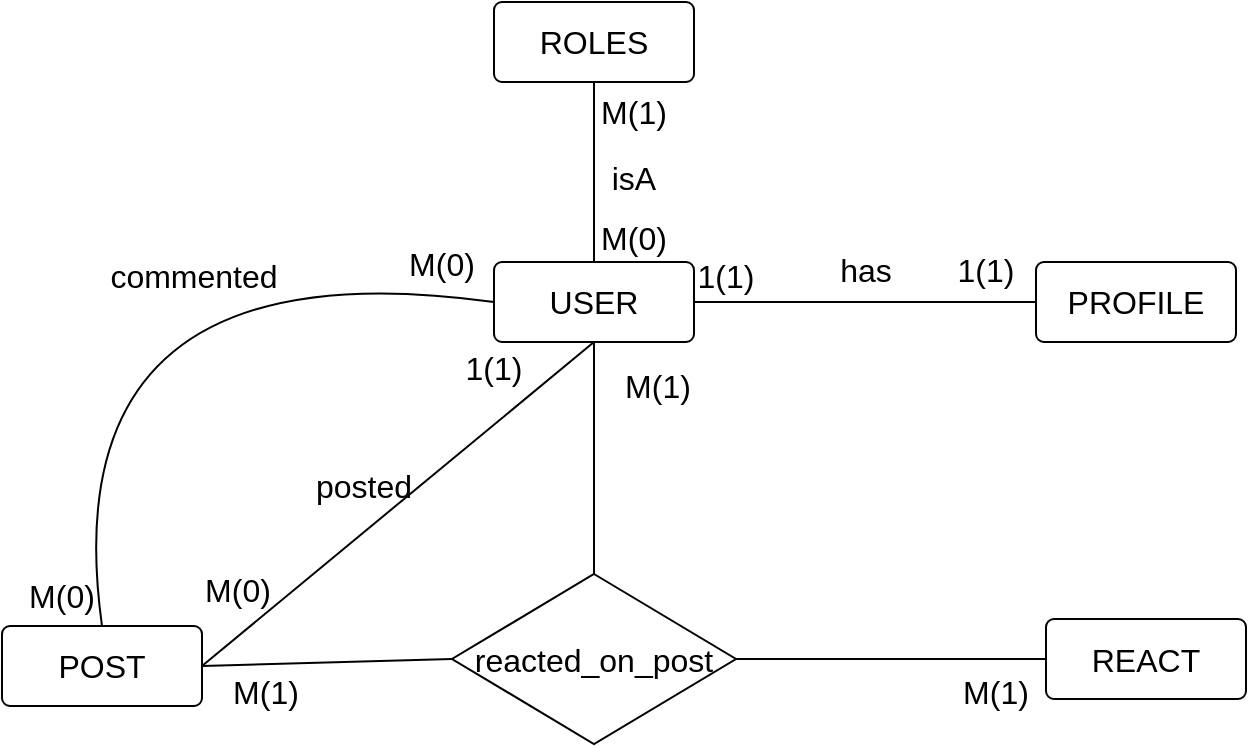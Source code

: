 <mxfile version="22.1.16" type="github" pages="2">
  <diagram name="E/R Diagram" id="e-kSMlQygBdRhabFYkxA">
    <mxGraphModel dx="1450" dy="580" grid="0" gridSize="10" guides="1" tooltips="1" connect="1" arrows="1" fold="1" page="0" pageScale="1" pageWidth="827" pageHeight="1169" math="0" shadow="0">
      <root>
        <mxCell id="0" />
        <mxCell id="1" parent="0" />
        <mxCell id="X_2Rxu_jYfAB1tPDHrxQ-3" value="USER" style="rounded=1;arcSize=10;whiteSpace=wrap;html=1;align=center;fontSize=16;" parent="1" vertex="1">
          <mxGeometry x="16" y="133" width="100" height="40" as="geometry" />
        </mxCell>
        <mxCell id="X_2Rxu_jYfAB1tPDHrxQ-4" value="PROFILE" style="rounded=1;arcSize=10;whiteSpace=wrap;html=1;align=center;fontSize=16;" parent="1" vertex="1">
          <mxGeometry x="287" y="133" width="100" height="40" as="geometry" />
        </mxCell>
        <mxCell id="X_2Rxu_jYfAB1tPDHrxQ-7" value="" style="endArrow=none;html=1;rounded=0;fontSize=12;startSize=8;endSize=8;curved=1;exitX=1;exitY=0.5;exitDx=0;exitDy=0;entryX=0;entryY=0.5;entryDx=0;entryDy=0;" parent="1" source="X_2Rxu_jYfAB1tPDHrxQ-3" target="X_2Rxu_jYfAB1tPDHrxQ-4" edge="1">
          <mxGeometry relative="1" as="geometry">
            <mxPoint x="114" y="266" as="sourcePoint" />
            <mxPoint x="274" y="266" as="targetPoint" />
          </mxGeometry>
        </mxCell>
        <mxCell id="X_2Rxu_jYfAB1tPDHrxQ-8" value="POST" style="rounded=1;arcSize=10;whiteSpace=wrap;html=1;align=center;fontSize=16;" parent="1" vertex="1">
          <mxGeometry x="-230" y="315" width="100" height="40" as="geometry" />
        </mxCell>
        <mxCell id="X_2Rxu_jYfAB1tPDHrxQ-9" value="" style="endArrow=none;html=1;rounded=0;fontSize=12;startSize=8;endSize=8;curved=1;exitX=0.5;exitY=1;exitDx=0;exitDy=0;entryX=1;entryY=0.5;entryDx=0;entryDy=0;" parent="1" source="X_2Rxu_jYfAB1tPDHrxQ-3" target="X_2Rxu_jYfAB1tPDHrxQ-8" edge="1">
          <mxGeometry relative="1" as="geometry">
            <mxPoint x="114" y="266" as="sourcePoint" />
            <mxPoint x="55" y="345" as="targetPoint" />
          </mxGeometry>
        </mxCell>
        <mxCell id="X_2Rxu_jYfAB1tPDHrxQ-10" value="REACT" style="rounded=1;arcSize=10;whiteSpace=wrap;html=1;align=center;fontSize=16;" parent="1" vertex="1">
          <mxGeometry x="292" y="311.5" width="100" height="40" as="geometry" />
        </mxCell>
        <mxCell id="X_2Rxu_jYfAB1tPDHrxQ-26" value="has" style="text;html=1;strokeColor=none;fillColor=none;align=center;verticalAlign=middle;whiteSpace=wrap;rounded=0;fontSize=16;" parent="1" vertex="1">
          <mxGeometry x="172" y="122" width="60" height="30" as="geometry" />
        </mxCell>
        <mxCell id="X_2Rxu_jYfAB1tPDHrxQ-28" value="1(1)" style="text;html=1;strokeColor=none;fillColor=none;align=center;verticalAlign=middle;whiteSpace=wrap;rounded=0;fontSize=16;" parent="1" vertex="1">
          <mxGeometry x="232" y="122" width="60" height="30" as="geometry" />
        </mxCell>
        <mxCell id="X_2Rxu_jYfAB1tPDHrxQ-29" value="1(1)" style="text;html=1;strokeColor=none;fillColor=none;align=center;verticalAlign=middle;whiteSpace=wrap;rounded=0;fontSize=16;" parent="1" vertex="1">
          <mxGeometry x="102" y="125" width="60" height="30" as="geometry" />
        </mxCell>
        <mxCell id="X_2Rxu_jYfAB1tPDHrxQ-30" value="posted" style="text;html=1;strokeColor=none;fillColor=none;align=center;verticalAlign=middle;whiteSpace=wrap;rounded=0;fontSize=16;" parent="1" vertex="1">
          <mxGeometry x="-79" y="230" width="60" height="30" as="geometry" />
        </mxCell>
        <mxCell id="X_2Rxu_jYfAB1tPDHrxQ-31" value="M(0)" style="text;html=1;strokeColor=none;fillColor=none;align=center;verticalAlign=middle;whiteSpace=wrap;rounded=0;fontSize=16;" parent="1" vertex="1">
          <mxGeometry x="-142" y="281.5" width="60" height="30" as="geometry" />
        </mxCell>
        <mxCell id="X_2Rxu_jYfAB1tPDHrxQ-42" value="reacted_on_post" style="shape=rhombus;perimeter=rhombusPerimeter;whiteSpace=wrap;html=1;align=center;fontSize=16;" parent="1" vertex="1">
          <mxGeometry x="-5" y="289" width="142" height="85" as="geometry" />
        </mxCell>
        <mxCell id="X_2Rxu_jYfAB1tPDHrxQ-44" value="" style="endArrow=none;html=1;rounded=0;fontSize=12;startSize=8;endSize=8;curved=1;exitX=1;exitY=0.5;exitDx=0;exitDy=0;entryX=0;entryY=0.5;entryDx=0;entryDy=0;" parent="1" source="X_2Rxu_jYfAB1tPDHrxQ-8" target="X_2Rxu_jYfAB1tPDHrxQ-42" edge="1">
          <mxGeometry relative="1" as="geometry">
            <mxPoint x="-344" y="504" as="sourcePoint" />
            <mxPoint x="-184" y="504" as="targetPoint" />
          </mxGeometry>
        </mxCell>
        <mxCell id="X_2Rxu_jYfAB1tPDHrxQ-45" value="" style="endArrow=none;html=1;rounded=0;fontSize=12;startSize=8;endSize=8;curved=1;exitX=1;exitY=0.5;exitDx=0;exitDy=0;entryX=0;entryY=0.5;entryDx=0;entryDy=0;" parent="1" source="X_2Rxu_jYfAB1tPDHrxQ-42" target="X_2Rxu_jYfAB1tPDHrxQ-10" edge="1">
          <mxGeometry relative="1" as="geometry">
            <mxPoint x="-10" y="355" as="sourcePoint" />
            <mxPoint x="150" y="355" as="targetPoint" />
          </mxGeometry>
        </mxCell>
        <mxCell id="X_2Rxu_jYfAB1tPDHrxQ-48" value="" style="endArrow=none;html=1;rounded=0;fontSize=12;startSize=8;endSize=8;curved=1;exitX=0.5;exitY=0;exitDx=0;exitDy=0;entryX=0.5;entryY=1;entryDx=0;entryDy=0;" parent="1" source="X_2Rxu_jYfAB1tPDHrxQ-42" target="X_2Rxu_jYfAB1tPDHrxQ-3" edge="1">
          <mxGeometry relative="1" as="geometry">
            <mxPoint x="-10" y="355" as="sourcePoint" />
            <mxPoint x="150" y="355" as="targetPoint" />
          </mxGeometry>
        </mxCell>
        <mxCell id="X_2Rxu_jYfAB1tPDHrxQ-50" value="M(1)" style="text;html=1;strokeColor=none;fillColor=none;align=center;verticalAlign=middle;whiteSpace=wrap;rounded=0;fontSize=16;" parent="1" vertex="1">
          <mxGeometry x="-128" y="333" width="60" height="30" as="geometry" />
        </mxCell>
        <mxCell id="X_2Rxu_jYfAB1tPDHrxQ-52" value="M(1)" style="text;html=1;strokeColor=none;fillColor=none;align=center;verticalAlign=middle;whiteSpace=wrap;rounded=0;fontSize=16;" parent="1" vertex="1">
          <mxGeometry x="237" y="333" width="60" height="30" as="geometry" />
        </mxCell>
        <mxCell id="X_2Rxu_jYfAB1tPDHrxQ-53" value="M(1)" style="text;html=1;strokeColor=none;fillColor=none;align=center;verticalAlign=middle;whiteSpace=wrap;rounded=0;fontSize=16;" parent="1" vertex="1">
          <mxGeometry x="68" y="180" width="60" height="30" as="geometry" />
        </mxCell>
        <mxCell id="X_2Rxu_jYfAB1tPDHrxQ-59" value="commented" style="text;html=1;strokeColor=none;fillColor=none;align=center;verticalAlign=middle;whiteSpace=wrap;rounded=0;fontSize=16;" parent="1" vertex="1">
          <mxGeometry x="-164" y="125" width="60" height="30" as="geometry" />
        </mxCell>
        <mxCell id="JVQoJ2h-iukKytFjK1zk-7" value="" style="endArrow=none;html=1;rounded=0;fontSize=12;startSize=8;endSize=8;curved=1;entryX=0;entryY=0.5;entryDx=0;entryDy=0;exitX=0.5;exitY=0;exitDx=0;exitDy=0;" parent="1" source="X_2Rxu_jYfAB1tPDHrxQ-8" target="X_2Rxu_jYfAB1tPDHrxQ-3" edge="1">
          <mxGeometry relative="1" as="geometry">
            <mxPoint x="-234" y="174.44" as="sourcePoint" />
            <mxPoint x="-74" y="174.44" as="targetPoint" />
            <Array as="points">
              <mxPoint x="-207" y="122" />
            </Array>
          </mxGeometry>
        </mxCell>
        <mxCell id="JVQoJ2h-iukKytFjK1zk-9" value="M(0)" style="text;html=1;strokeColor=none;fillColor=none;align=center;verticalAlign=middle;whiteSpace=wrap;rounded=0;fontSize=16;" parent="1" vertex="1">
          <mxGeometry x="-230" y="285" width="60" height="30" as="geometry" />
        </mxCell>
        <mxCell id="JVQoJ2h-iukKytFjK1zk-10" value="M(0)" style="text;html=1;strokeColor=none;fillColor=none;align=center;verticalAlign=middle;whiteSpace=wrap;rounded=0;fontSize=16;" parent="1" vertex="1">
          <mxGeometry x="-40" y="119" width="60" height="30" as="geometry" />
        </mxCell>
        <mxCell id="zRpj0uwyUc6nDoxIozHz-1" value="1(1)" style="text;html=1;strokeColor=none;fillColor=none;align=center;verticalAlign=middle;whiteSpace=wrap;rounded=0;fontSize=16;" parent="1" vertex="1">
          <mxGeometry x="-14" y="171" width="60" height="30" as="geometry" />
        </mxCell>
        <mxCell id="LKgk3-EVIMTc0eAD5UT9-1" value="" style="endArrow=none;html=1;rounded=0;fontSize=12;startSize=8;endSize=8;curved=1;exitX=0.5;exitY=0;exitDx=0;exitDy=0;entryX=0.5;entryY=1;entryDx=0;entryDy=0;" parent="1" source="X_2Rxu_jYfAB1tPDHrxQ-3" target="LKgk3-EVIMTc0eAD5UT9-2" edge="1">
          <mxGeometry relative="1" as="geometry">
            <mxPoint x="1" y="142" as="sourcePoint" />
            <mxPoint x="66" y="65" as="targetPoint" />
          </mxGeometry>
        </mxCell>
        <mxCell id="LKgk3-EVIMTc0eAD5UT9-2" value="ROLES" style="rounded=1;arcSize=10;whiteSpace=wrap;html=1;align=center;fontSize=16;" parent="1" vertex="1">
          <mxGeometry x="16" y="3" width="100" height="40" as="geometry" />
        </mxCell>
        <mxCell id="LKgk3-EVIMTc0eAD5UT9-4" value="isA" style="text;html=1;strokeColor=none;fillColor=none;align=center;verticalAlign=middle;whiteSpace=wrap;rounded=0;fontSize=16;" parent="1" vertex="1">
          <mxGeometry x="56" y="76" width="60" height="30" as="geometry" />
        </mxCell>
        <mxCell id="LKgk3-EVIMTc0eAD5UT9-5" value="M(0)" style="text;html=1;strokeColor=none;fillColor=none;align=center;verticalAlign=middle;whiteSpace=wrap;rounded=0;fontSize=16;" parent="1" vertex="1">
          <mxGeometry x="56" y="106" width="60" height="30" as="geometry" />
        </mxCell>
        <mxCell id="LKgk3-EVIMTc0eAD5UT9-6" value="M(1)" style="text;html=1;strokeColor=none;fillColor=none;align=center;verticalAlign=middle;whiteSpace=wrap;rounded=0;fontSize=16;" parent="1" vertex="1">
          <mxGeometry x="56" y="43" width="60" height="30" as="geometry" />
        </mxCell>
      </root>
    </mxGraphModel>
  </diagram>
  <diagram id="opiZXIIFtujCiTkQ10Ds" name="Conceptual diagram">
    <mxGraphModel dx="1800" dy="1173" grid="1" gridSize="10" guides="1" tooltips="1" connect="1" arrows="1" fold="1" page="0" pageScale="1" pageWidth="827" pageHeight="1169" math="0" shadow="0">
      <root>
        <mxCell id="0" />
        <mxCell id="1" parent="0" />
        <mxCell id="zgBivezwztg3z0JNYk4G-1" value="USER" style="shape=table;startSize=30;container=1;collapsible=1;childLayout=tableLayout;fixedRows=1;rowLines=0;fontStyle=1;align=center;resizeLast=1;html=1;fontSize=16;" parent="1" vertex="1">
          <mxGeometry x="94" y="-29" width="180" height="240" as="geometry" />
        </mxCell>
        <mxCell id="zgBivezwztg3z0JNYk4G-2" value="" style="shape=tableRow;horizontal=0;startSize=0;swimlaneHead=0;swimlaneBody=0;fillColor=none;collapsible=0;dropTarget=0;points=[[0,0.5],[1,0.5]];portConstraint=eastwest;top=0;left=0;right=0;bottom=1;fontSize=16;" parent="zgBivezwztg3z0JNYk4G-1" vertex="1">
          <mxGeometry y="30" width="180" height="30" as="geometry" />
        </mxCell>
        <mxCell id="zgBivezwztg3z0JNYk4G-3" value="PK" style="shape=partialRectangle;connectable=0;fillColor=none;top=0;left=0;bottom=0;right=0;fontStyle=1;overflow=hidden;whiteSpace=wrap;html=1;fontSize=16;" parent="zgBivezwztg3z0JNYk4G-2" vertex="1">
          <mxGeometry width="30" height="30" as="geometry">
            <mxRectangle width="30" height="30" as="alternateBounds" />
          </mxGeometry>
        </mxCell>
        <mxCell id="zgBivezwztg3z0JNYk4G-4" value="#user_id" style="shape=partialRectangle;connectable=0;fillColor=none;top=0;left=0;bottom=0;right=0;align=left;spacingLeft=6;fontStyle=5;overflow=hidden;whiteSpace=wrap;html=1;fontSize=16;" parent="zgBivezwztg3z0JNYk4G-2" vertex="1">
          <mxGeometry x="30" width="150" height="30" as="geometry">
            <mxRectangle width="150" height="30" as="alternateBounds" />
          </mxGeometry>
        </mxCell>
        <mxCell id="zgBivezwztg3z0JNYk4G-5" value="" style="shape=tableRow;horizontal=0;startSize=0;swimlaneHead=0;swimlaneBody=0;fillColor=none;collapsible=0;dropTarget=0;points=[[0,0.5],[1,0.5]];portConstraint=eastwest;top=0;left=0;right=0;bottom=0;fontSize=16;" parent="zgBivezwztg3z0JNYk4G-1" vertex="1">
          <mxGeometry y="60" width="180" height="30" as="geometry" />
        </mxCell>
        <mxCell id="zgBivezwztg3z0JNYk4G-6" value="" style="shape=partialRectangle;connectable=0;fillColor=none;top=0;left=0;bottom=0;right=0;editable=1;overflow=hidden;whiteSpace=wrap;html=1;fontSize=16;" parent="zgBivezwztg3z0JNYk4G-5" vertex="1">
          <mxGeometry width="30" height="30" as="geometry">
            <mxRectangle width="30" height="30" as="alternateBounds" />
          </mxGeometry>
        </mxCell>
        <mxCell id="zgBivezwztg3z0JNYk4G-7" value="email" style="shape=partialRectangle;connectable=0;fillColor=none;top=0;left=0;bottom=0;right=0;align=left;spacingLeft=6;overflow=hidden;whiteSpace=wrap;html=1;fontSize=16;" parent="zgBivezwztg3z0JNYk4G-5" vertex="1">
          <mxGeometry x="30" width="150" height="30" as="geometry">
            <mxRectangle width="150" height="30" as="alternateBounds" />
          </mxGeometry>
        </mxCell>
        <mxCell id="zgBivezwztg3z0JNYk4G-8" value="" style="shape=tableRow;horizontal=0;startSize=0;swimlaneHead=0;swimlaneBody=0;fillColor=none;collapsible=0;dropTarget=0;points=[[0,0.5],[1,0.5]];portConstraint=eastwest;top=0;left=0;right=0;bottom=0;fontSize=16;" parent="zgBivezwztg3z0JNYk4G-1" vertex="1">
          <mxGeometry y="90" width="180" height="30" as="geometry" />
        </mxCell>
        <mxCell id="zgBivezwztg3z0JNYk4G-9" value="" style="shape=partialRectangle;connectable=0;fillColor=none;top=0;left=0;bottom=0;right=0;editable=1;overflow=hidden;whiteSpace=wrap;html=1;fontSize=16;" parent="zgBivezwztg3z0JNYk4G-8" vertex="1">
          <mxGeometry width="30" height="30" as="geometry">
            <mxRectangle width="30" height="30" as="alternateBounds" />
          </mxGeometry>
        </mxCell>
        <mxCell id="zgBivezwztg3z0JNYk4G-10" value="username" style="shape=partialRectangle;connectable=0;fillColor=none;top=0;left=0;bottom=0;right=0;align=left;spacingLeft=6;overflow=hidden;whiteSpace=wrap;html=1;fontSize=16;" parent="zgBivezwztg3z0JNYk4G-8" vertex="1">
          <mxGeometry x="30" width="150" height="30" as="geometry">
            <mxRectangle width="150" height="30" as="alternateBounds" />
          </mxGeometry>
        </mxCell>
        <mxCell id="zgBivezwztg3z0JNYk4G-11" value="" style="shape=tableRow;horizontal=0;startSize=0;swimlaneHead=0;swimlaneBody=0;fillColor=none;collapsible=0;dropTarget=0;points=[[0,0.5],[1,0.5]];portConstraint=eastwest;top=0;left=0;right=0;bottom=0;fontSize=16;" parent="zgBivezwztg3z0JNYk4G-1" vertex="1">
          <mxGeometry y="120" width="180" height="30" as="geometry" />
        </mxCell>
        <mxCell id="zgBivezwztg3z0JNYk4G-12" value="" style="shape=partialRectangle;connectable=0;fillColor=none;top=0;left=0;bottom=0;right=0;editable=1;overflow=hidden;whiteSpace=wrap;html=1;fontSize=16;" parent="zgBivezwztg3z0JNYk4G-11" vertex="1">
          <mxGeometry width="30" height="30" as="geometry">
            <mxRectangle width="30" height="30" as="alternateBounds" />
          </mxGeometry>
        </mxCell>
        <mxCell id="zgBivezwztg3z0JNYk4G-13" value="password" style="shape=partialRectangle;connectable=0;fillColor=none;top=0;left=0;bottom=0;right=0;align=left;spacingLeft=6;overflow=hidden;whiteSpace=wrap;html=1;fontSize=16;" parent="zgBivezwztg3z0JNYk4G-11" vertex="1">
          <mxGeometry x="30" width="150" height="30" as="geometry">
            <mxRectangle width="150" height="30" as="alternateBounds" />
          </mxGeometry>
        </mxCell>
        <mxCell id="zgBivezwztg3z0JNYk4G-15" value="" style="shape=tableRow;horizontal=0;startSize=0;swimlaneHead=0;swimlaneBody=0;fillColor=none;collapsible=0;dropTarget=0;points=[[0,0.5],[1,0.5]];portConstraint=eastwest;top=0;left=0;right=0;bottom=0;fontSize=16;" parent="zgBivezwztg3z0JNYk4G-1" vertex="1">
          <mxGeometry y="150" width="180" height="30" as="geometry" />
        </mxCell>
        <mxCell id="zgBivezwztg3z0JNYk4G-16" value="" style="shape=partialRectangle;connectable=0;fillColor=none;top=0;left=0;bottom=0;right=0;editable=1;overflow=hidden;fontSize=16;" parent="zgBivezwztg3z0JNYk4G-15" vertex="1">
          <mxGeometry width="30" height="30" as="geometry">
            <mxRectangle width="30" height="30" as="alternateBounds" />
          </mxGeometry>
        </mxCell>
        <mxCell id="zgBivezwztg3z0JNYk4G-17" value="phone_number" style="shape=partialRectangle;connectable=0;fillColor=none;top=0;left=0;bottom=0;right=0;align=left;spacingLeft=6;overflow=hidden;fontSize=16;" parent="zgBivezwztg3z0JNYk4G-15" vertex="1">
          <mxGeometry x="30" width="150" height="30" as="geometry">
            <mxRectangle width="150" height="30" as="alternateBounds" />
          </mxGeometry>
        </mxCell>
        <mxCell id="zgBivezwztg3z0JNYk4G-23" value="" style="shape=tableRow;horizontal=0;startSize=0;swimlaneHead=0;swimlaneBody=0;fillColor=none;collapsible=0;dropTarget=0;points=[[0,0.5],[1,0.5]];portConstraint=eastwest;top=0;left=0;right=0;bottom=0;fontSize=16;" parent="zgBivezwztg3z0JNYk4G-1" vertex="1">
          <mxGeometry y="180" width="180" height="30" as="geometry" />
        </mxCell>
        <mxCell id="zgBivezwztg3z0JNYk4G-24" value="" style="shape=partialRectangle;connectable=0;fillColor=none;top=0;left=0;bottom=0;right=0;editable=1;overflow=hidden;fontSize=16;" parent="zgBivezwztg3z0JNYk4G-23" vertex="1">
          <mxGeometry width="30" height="30" as="geometry">
            <mxRectangle width="30" height="30" as="alternateBounds" />
          </mxGeometry>
        </mxCell>
        <mxCell id="zgBivezwztg3z0JNYk4G-25" value="birth_date" style="shape=partialRectangle;connectable=0;fillColor=none;top=0;left=0;bottom=0;right=0;align=left;spacingLeft=6;overflow=hidden;fontSize=16;" parent="zgBivezwztg3z0JNYk4G-23" vertex="1">
          <mxGeometry x="30" width="150" height="30" as="geometry">
            <mxRectangle width="150" height="30" as="alternateBounds" />
          </mxGeometry>
        </mxCell>
        <mxCell id="zgBivezwztg3z0JNYk4G-27" value="" style="shape=tableRow;horizontal=0;startSize=0;swimlaneHead=0;swimlaneBody=0;fillColor=none;collapsible=0;dropTarget=0;points=[[0,0.5],[1,0.5]];portConstraint=eastwest;top=0;left=0;right=0;bottom=0;fontSize=16;" parent="zgBivezwztg3z0JNYk4G-1" vertex="1">
          <mxGeometry y="210" width="180" height="30" as="geometry" />
        </mxCell>
        <mxCell id="zgBivezwztg3z0JNYk4G-28" value="" style="shape=partialRectangle;connectable=0;fillColor=none;top=0;left=0;bottom=0;right=0;editable=1;overflow=hidden;fontSize=16;" parent="zgBivezwztg3z0JNYk4G-27" vertex="1">
          <mxGeometry width="30" height="30" as="geometry">
            <mxRectangle width="30" height="30" as="alternateBounds" />
          </mxGeometry>
        </mxCell>
        <mxCell id="zgBivezwztg3z0JNYk4G-29" value="sing_up_date" style="shape=partialRectangle;connectable=0;fillColor=none;top=0;left=0;bottom=0;right=0;align=left;spacingLeft=6;overflow=hidden;fontSize=16;" parent="zgBivezwztg3z0JNYk4G-27" vertex="1">
          <mxGeometry x="30" width="150" height="30" as="geometry">
            <mxRectangle width="150" height="30" as="alternateBounds" />
          </mxGeometry>
        </mxCell>
        <mxCell id="zgBivezwztg3z0JNYk4G-30" value="PROFILE" style="shape=table;startSize=30;container=1;collapsible=1;childLayout=tableLayout;fixedRows=1;rowLines=0;fontStyle=1;align=center;resizeLast=1;html=1;fontSize=16;" parent="1" vertex="1">
          <mxGeometry x="527" y="-29" width="180" height="180" as="geometry" />
        </mxCell>
        <mxCell id="zgBivezwztg3z0JNYk4G-31" value="" style="shape=tableRow;horizontal=0;startSize=0;swimlaneHead=0;swimlaneBody=0;fillColor=none;collapsible=0;dropTarget=0;points=[[0,0.5],[1,0.5]];portConstraint=eastwest;top=0;left=0;right=0;bottom=1;fontSize=16;" parent="zgBivezwztg3z0JNYk4G-30" vertex="1">
          <mxGeometry y="30" width="180" height="30" as="geometry" />
        </mxCell>
        <mxCell id="zgBivezwztg3z0JNYk4G-32" value="PK" style="shape=partialRectangle;connectable=0;fillColor=none;top=0;left=0;bottom=0;right=0;fontStyle=1;overflow=hidden;whiteSpace=wrap;html=1;fontSize=16;" parent="zgBivezwztg3z0JNYk4G-31" vertex="1">
          <mxGeometry width="30" height="30" as="geometry">
            <mxRectangle width="30" height="30" as="alternateBounds" />
          </mxGeometry>
        </mxCell>
        <mxCell id="zgBivezwztg3z0JNYk4G-33" value="#profile_id" style="shape=partialRectangle;connectable=0;fillColor=none;top=0;left=0;bottom=0;right=0;align=left;spacingLeft=6;fontStyle=5;overflow=hidden;whiteSpace=wrap;html=1;fontSize=16;" parent="zgBivezwztg3z0JNYk4G-31" vertex="1">
          <mxGeometry x="30" width="150" height="30" as="geometry">
            <mxRectangle width="150" height="30" as="alternateBounds" />
          </mxGeometry>
        </mxCell>
        <mxCell id="zgBivezwztg3z0JNYk4G-44" value="" style="shape=tableRow;horizontal=0;startSize=0;swimlaneHead=0;swimlaneBody=0;fillColor=none;collapsible=0;dropTarget=0;points=[[0,0.5],[1,0.5]];portConstraint=eastwest;top=0;left=0;right=0;bottom=0;fontSize=16;" parent="zgBivezwztg3z0JNYk4G-30" vertex="1">
          <mxGeometry y="60" width="180" height="30" as="geometry" />
        </mxCell>
        <mxCell id="zgBivezwztg3z0JNYk4G-45" value="FK" style="shape=partialRectangle;connectable=0;fillColor=none;top=0;left=0;bottom=0;right=0;fontStyle=0;overflow=hidden;whiteSpace=wrap;html=1;fontSize=16;" parent="zgBivezwztg3z0JNYk4G-44" vertex="1">
          <mxGeometry width="30" height="30" as="geometry">
            <mxRectangle width="30" height="30" as="alternateBounds" />
          </mxGeometry>
        </mxCell>
        <mxCell id="zgBivezwztg3z0JNYk4G-46" value="user_id" style="shape=partialRectangle;connectable=0;fillColor=none;top=0;left=0;bottom=0;right=0;align=left;spacingLeft=6;fontStyle=0;overflow=hidden;whiteSpace=wrap;html=1;fontSize=16;" parent="zgBivezwztg3z0JNYk4G-44" vertex="1">
          <mxGeometry x="30" width="150" height="30" as="geometry">
            <mxRectangle width="150" height="30" as="alternateBounds" />
          </mxGeometry>
        </mxCell>
        <mxCell id="zgBivezwztg3z0JNYk4G-37" value="" style="shape=tableRow;horizontal=0;startSize=0;swimlaneHead=0;swimlaneBody=0;fillColor=none;collapsible=0;dropTarget=0;points=[[0,0.5],[1,0.5]];portConstraint=eastwest;top=0;left=0;right=0;bottom=0;fontSize=16;" parent="zgBivezwztg3z0JNYk4G-30" vertex="1">
          <mxGeometry y="90" width="180" height="30" as="geometry" />
        </mxCell>
        <mxCell id="zgBivezwztg3z0JNYk4G-38" value="" style="shape=partialRectangle;connectable=0;fillColor=none;top=0;left=0;bottom=0;right=0;editable=1;overflow=hidden;whiteSpace=wrap;html=1;fontSize=16;" parent="zgBivezwztg3z0JNYk4G-37" vertex="1">
          <mxGeometry width="30" height="30" as="geometry">
            <mxRectangle width="30" height="30" as="alternateBounds" />
          </mxGeometry>
        </mxCell>
        <mxCell id="zgBivezwztg3z0JNYk4G-39" value="profile_pic" style="shape=partialRectangle;connectable=0;fillColor=none;top=0;left=0;bottom=0;right=0;align=left;spacingLeft=6;overflow=hidden;whiteSpace=wrap;html=1;fontSize=16;" parent="zgBivezwztg3z0JNYk4G-37" vertex="1">
          <mxGeometry x="30" width="150" height="30" as="geometry">
            <mxRectangle width="150" height="30" as="alternateBounds" />
          </mxGeometry>
        </mxCell>
        <mxCell id="zgBivezwztg3z0JNYk4G-48" value="" style="shape=tableRow;horizontal=0;startSize=0;swimlaneHead=0;swimlaneBody=0;fillColor=none;collapsible=0;dropTarget=0;points=[[0,0.5],[1,0.5]];portConstraint=eastwest;top=0;left=0;right=0;bottom=0;fontSize=16;" parent="zgBivezwztg3z0JNYk4G-30" vertex="1">
          <mxGeometry y="120" width="180" height="30" as="geometry" />
        </mxCell>
        <mxCell id="zgBivezwztg3z0JNYk4G-49" value="" style="shape=partialRectangle;connectable=0;fillColor=none;top=0;left=0;bottom=0;right=0;editable=1;overflow=hidden;fontSize=16;" parent="zgBivezwztg3z0JNYk4G-48" vertex="1">
          <mxGeometry width="30" height="30" as="geometry">
            <mxRectangle width="30" height="30" as="alternateBounds" />
          </mxGeometry>
        </mxCell>
        <mxCell id="zgBivezwztg3z0JNYk4G-50" value="cover_pic" style="shape=partialRectangle;connectable=0;fillColor=none;top=0;left=0;bottom=0;right=0;align=left;spacingLeft=6;overflow=hidden;fontSize=16;" parent="zgBivezwztg3z0JNYk4G-48" vertex="1">
          <mxGeometry x="30" width="150" height="30" as="geometry">
            <mxRectangle width="150" height="30" as="alternateBounds" />
          </mxGeometry>
        </mxCell>
        <mxCell id="zgBivezwztg3z0JNYk4G-40" value="" style="shape=tableRow;horizontal=0;startSize=0;swimlaneHead=0;swimlaneBody=0;fillColor=none;collapsible=0;dropTarget=0;points=[[0,0.5],[1,0.5]];portConstraint=eastwest;top=0;left=0;right=0;bottom=0;fontSize=16;" parent="zgBivezwztg3z0JNYk4G-30" vertex="1">
          <mxGeometry y="150" width="180" height="30" as="geometry" />
        </mxCell>
        <mxCell id="zgBivezwztg3z0JNYk4G-41" value="" style="shape=partialRectangle;connectable=0;fillColor=none;top=0;left=0;bottom=0;right=0;editable=1;overflow=hidden;whiteSpace=wrap;html=1;fontSize=16;" parent="zgBivezwztg3z0JNYk4G-40" vertex="1">
          <mxGeometry width="30" height="30" as="geometry">
            <mxRectangle width="30" height="30" as="alternateBounds" />
          </mxGeometry>
        </mxCell>
        <mxCell id="zgBivezwztg3z0JNYk4G-42" value="bio" style="shape=partialRectangle;connectable=0;fillColor=none;top=0;left=0;bottom=0;right=0;align=left;spacingLeft=6;overflow=hidden;whiteSpace=wrap;html=1;fontSize=16;" parent="zgBivezwztg3z0JNYk4G-40" vertex="1">
          <mxGeometry x="30" width="150" height="30" as="geometry">
            <mxRectangle width="150" height="30" as="alternateBounds" />
          </mxGeometry>
        </mxCell>
        <mxCell id="zgBivezwztg3z0JNYk4G-51" value="" style="endArrow=none;html=1;rounded=0;fontSize=12;startSize=8;endSize=8;curved=1;entryX=0;entryY=0.5;entryDx=0;entryDy=0;exitX=1;exitY=0.5;exitDx=0;exitDy=0;" parent="1" source="zgBivezwztg3z0JNYk4G-2" target="zgBivezwztg3z0JNYk4G-31" edge="1">
          <mxGeometry relative="1" as="geometry">
            <mxPoint x="130" y="76" as="sourcePoint" />
            <mxPoint x="290" y="76" as="targetPoint" />
          </mxGeometry>
        </mxCell>
        <mxCell id="zgBivezwztg3z0JNYk4G-53" value="X" style="text;html=1;strokeColor=none;fillColor=none;align=center;verticalAlign=middle;whiteSpace=wrap;rounded=0;fontSize=20;spacing=2;" parent="1" vertex="1">
          <mxGeometry x="495" y="3" width="60" height="30" as="geometry" />
        </mxCell>
        <mxCell id="pfiglTzFrnK8lW_CnNaW-1" value="POST" style="shape=table;startSize=30;container=1;collapsible=1;childLayout=tableLayout;fixedRows=1;rowLines=0;fontStyle=1;align=center;resizeLast=1;html=1;fontSize=16;" parent="1" vertex="1">
          <mxGeometry x="-330" y="262" width="180" height="180" as="geometry" />
        </mxCell>
        <mxCell id="pfiglTzFrnK8lW_CnNaW-2" value="" style="shape=tableRow;horizontal=0;startSize=0;swimlaneHead=0;swimlaneBody=0;fillColor=none;collapsible=0;dropTarget=0;points=[[0,0.5],[1,0.5]];portConstraint=eastwest;top=0;left=0;right=0;bottom=1;fontSize=16;" parent="pfiglTzFrnK8lW_CnNaW-1" vertex="1">
          <mxGeometry y="30" width="180" height="30" as="geometry" />
        </mxCell>
        <mxCell id="pfiglTzFrnK8lW_CnNaW-3" value="PK" style="shape=partialRectangle;connectable=0;fillColor=none;top=0;left=0;bottom=0;right=0;fontStyle=1;overflow=hidden;whiteSpace=wrap;html=1;fontSize=16;" parent="pfiglTzFrnK8lW_CnNaW-2" vertex="1">
          <mxGeometry width="30" height="30" as="geometry">
            <mxRectangle width="30" height="30" as="alternateBounds" />
          </mxGeometry>
        </mxCell>
        <mxCell id="pfiglTzFrnK8lW_CnNaW-4" value="#post_id" style="shape=partialRectangle;connectable=0;fillColor=none;top=0;left=0;bottom=0;right=0;align=left;spacingLeft=6;fontStyle=5;overflow=hidden;whiteSpace=wrap;html=1;fontSize=16;" parent="pfiglTzFrnK8lW_CnNaW-2" vertex="1">
          <mxGeometry x="30" width="150" height="30" as="geometry">
            <mxRectangle width="150" height="30" as="alternateBounds" />
          </mxGeometry>
        </mxCell>
        <mxCell id="pfiglTzFrnK8lW_CnNaW-15" value="" style="shape=tableRow;horizontal=0;startSize=0;swimlaneHead=0;swimlaneBody=0;fillColor=none;collapsible=0;dropTarget=0;points=[[0,0.5],[1,0.5]];portConstraint=eastwest;top=0;left=0;right=0;bottom=0;fontSize=16;" parent="pfiglTzFrnK8lW_CnNaW-1" vertex="1">
          <mxGeometry y="60" width="180" height="30" as="geometry" />
        </mxCell>
        <mxCell id="pfiglTzFrnK8lW_CnNaW-16" value="FK" style="shape=partialRectangle;connectable=0;fillColor=none;top=0;left=0;bottom=0;right=0;fontStyle=0;overflow=hidden;whiteSpace=wrap;html=1;fontSize=16;" parent="pfiglTzFrnK8lW_CnNaW-15" vertex="1">
          <mxGeometry width="30" height="30" as="geometry">
            <mxRectangle width="30" height="30" as="alternateBounds" />
          </mxGeometry>
        </mxCell>
        <mxCell id="pfiglTzFrnK8lW_CnNaW-17" value="user_id" style="shape=partialRectangle;connectable=0;fillColor=none;top=0;left=0;bottom=0;right=0;align=left;spacingLeft=6;fontStyle=0;overflow=hidden;whiteSpace=wrap;html=1;fontSize=16;" parent="pfiglTzFrnK8lW_CnNaW-15" vertex="1">
          <mxGeometry x="30" width="150" height="30" as="geometry">
            <mxRectangle width="150" height="30" as="alternateBounds" />
          </mxGeometry>
        </mxCell>
        <mxCell id="E0z2lbYZphScqMj4fw0K-27" value="" style="shape=tableRow;horizontal=0;startSize=0;swimlaneHead=0;swimlaneBody=0;fillColor=none;collapsible=0;dropTarget=0;points=[[0,0.5],[1,0.5]];portConstraint=eastwest;top=0;left=0;right=0;bottom=0;fontSize=16;" parent="pfiglTzFrnK8lW_CnNaW-1" vertex="1">
          <mxGeometry y="90" width="180" height="30" as="geometry" />
        </mxCell>
        <mxCell id="E0z2lbYZphScqMj4fw0K-28" value="" style="shape=partialRectangle;connectable=0;fillColor=none;top=0;left=0;bottom=0;right=0;editable=1;overflow=hidden;fontSize=16;" parent="E0z2lbYZphScqMj4fw0K-27" vertex="1">
          <mxGeometry width="30" height="30" as="geometry">
            <mxRectangle width="30" height="30" as="alternateBounds" />
          </mxGeometry>
        </mxCell>
        <mxCell id="E0z2lbYZphScqMj4fw0K-29" value="post_description" style="shape=partialRectangle;connectable=0;fillColor=none;top=0;left=0;bottom=0;right=0;align=left;spacingLeft=6;overflow=hidden;fontSize=16;" parent="E0z2lbYZphScqMj4fw0K-27" vertex="1">
          <mxGeometry x="30" width="150" height="30" as="geometry">
            <mxRectangle width="150" height="30" as="alternateBounds" />
          </mxGeometry>
        </mxCell>
        <mxCell id="pfiglTzFrnK8lW_CnNaW-5" value="" style="shape=tableRow;horizontal=0;startSize=0;swimlaneHead=0;swimlaneBody=0;fillColor=none;collapsible=0;dropTarget=0;points=[[0,0.5],[1,0.5]];portConstraint=eastwest;top=0;left=0;right=0;bottom=0;fontSize=16;" parent="pfiglTzFrnK8lW_CnNaW-1" vertex="1">
          <mxGeometry y="120" width="180" height="30" as="geometry" />
        </mxCell>
        <mxCell id="pfiglTzFrnK8lW_CnNaW-6" value="" style="shape=partialRectangle;connectable=0;fillColor=none;top=0;left=0;bottom=0;right=0;editable=1;overflow=hidden;whiteSpace=wrap;html=1;fontSize=16;" parent="pfiglTzFrnK8lW_CnNaW-5" vertex="1">
          <mxGeometry width="30" height="30" as="geometry">
            <mxRectangle width="30" height="30" as="alternateBounds" />
          </mxGeometry>
        </mxCell>
        <mxCell id="pfiglTzFrnK8lW_CnNaW-7" value="post_pic" style="shape=partialRectangle;connectable=0;fillColor=none;top=0;left=0;bottom=0;right=0;align=left;spacingLeft=6;overflow=hidden;whiteSpace=wrap;html=1;fontSize=16;" parent="pfiglTzFrnK8lW_CnNaW-5" vertex="1">
          <mxGeometry x="30" width="150" height="30" as="geometry">
            <mxRectangle width="150" height="30" as="alternateBounds" />
          </mxGeometry>
        </mxCell>
        <mxCell id="pfiglTzFrnK8lW_CnNaW-8" value="" style="shape=tableRow;horizontal=0;startSize=0;swimlaneHead=0;swimlaneBody=0;fillColor=none;collapsible=0;dropTarget=0;points=[[0,0.5],[1,0.5]];portConstraint=eastwest;top=0;left=0;right=0;bottom=0;fontSize=16;" parent="pfiglTzFrnK8lW_CnNaW-1" vertex="1">
          <mxGeometry y="150" width="180" height="30" as="geometry" />
        </mxCell>
        <mxCell id="pfiglTzFrnK8lW_CnNaW-9" value="" style="shape=partialRectangle;connectable=0;fillColor=none;top=0;left=0;bottom=0;right=0;editable=1;overflow=hidden;whiteSpace=wrap;html=1;fontSize=16;" parent="pfiglTzFrnK8lW_CnNaW-8" vertex="1">
          <mxGeometry width="30" height="30" as="geometry">
            <mxRectangle width="30" height="30" as="alternateBounds" />
          </mxGeometry>
        </mxCell>
        <mxCell id="pfiglTzFrnK8lW_CnNaW-10" value="post_date" style="shape=partialRectangle;connectable=0;fillColor=none;top=0;left=0;bottom=0;right=0;align=left;spacingLeft=6;overflow=hidden;whiteSpace=wrap;html=1;fontSize=16;" parent="pfiglTzFrnK8lW_CnNaW-8" vertex="1">
          <mxGeometry x="30" width="150" height="30" as="geometry">
            <mxRectangle width="150" height="30" as="alternateBounds" />
          </mxGeometry>
        </mxCell>
        <mxCell id="E0z2lbYZphScqMj4fw0K-1" value="COMMENT" style="shape=table;startSize=30;container=1;collapsible=1;childLayout=tableLayout;fixedRows=1;rowLines=0;fontStyle=1;align=center;resizeLast=1;html=1;fontSize=16;" parent="1" vertex="1">
          <mxGeometry x="-330" y="-29" width="180" height="176.438" as="geometry" />
        </mxCell>
        <mxCell id="E0z2lbYZphScqMj4fw0K-2" value="" style="shape=tableRow;horizontal=0;startSize=0;swimlaneHead=0;swimlaneBody=0;fillColor=none;collapsible=0;dropTarget=0;points=[[0,0.5],[1,0.5]];portConstraint=eastwest;top=0;left=0;right=0;bottom=1;fontSize=16;" parent="E0z2lbYZphScqMj4fw0K-1" vertex="1">
          <mxGeometry y="30" width="180" height="30" as="geometry" />
        </mxCell>
        <mxCell id="E0z2lbYZphScqMj4fw0K-3" value="PK" style="shape=partialRectangle;connectable=0;fillColor=none;top=0;left=0;bottom=0;right=0;fontStyle=1;overflow=hidden;whiteSpace=wrap;html=1;fontSize=16;" parent="E0z2lbYZphScqMj4fw0K-2" vertex="1">
          <mxGeometry width="30" height="30" as="geometry">
            <mxRectangle width="30" height="30" as="alternateBounds" />
          </mxGeometry>
        </mxCell>
        <mxCell id="E0z2lbYZphScqMj4fw0K-4" value="#comm_id" style="shape=partialRectangle;connectable=0;fillColor=none;top=0;left=0;bottom=0;right=0;align=left;spacingLeft=6;fontStyle=5;overflow=hidden;whiteSpace=wrap;html=1;fontSize=16;" parent="E0z2lbYZphScqMj4fw0K-2" vertex="1">
          <mxGeometry x="30" width="150" height="30" as="geometry">
            <mxRectangle width="150" height="30" as="alternateBounds" />
          </mxGeometry>
        </mxCell>
        <mxCell id="E0z2lbYZphScqMj4fw0K-15" value="" style="shape=tableRow;horizontal=0;startSize=0;swimlaneHead=0;swimlaneBody=0;fillColor=none;collapsible=0;dropTarget=0;points=[[0,0.5],[1,0.5]];portConstraint=eastwest;top=0;left=0;right=0;bottom=0;fontSize=16;" parent="E0z2lbYZphScqMj4fw0K-1" vertex="1">
          <mxGeometry y="60" width="180" height="30" as="geometry" />
        </mxCell>
        <mxCell id="E0z2lbYZphScqMj4fw0K-16" value="FK" style="shape=partialRectangle;connectable=0;fillColor=none;top=0;left=0;bottom=0;right=0;fontStyle=0;overflow=hidden;whiteSpace=wrap;html=1;fontSize=16;" parent="E0z2lbYZphScqMj4fw0K-15" vertex="1">
          <mxGeometry width="30" height="30" as="geometry">
            <mxRectangle width="30" height="30" as="alternateBounds" />
          </mxGeometry>
        </mxCell>
        <mxCell id="E0z2lbYZphScqMj4fw0K-17" value="user_id" style="shape=partialRectangle;connectable=0;fillColor=none;top=0;left=0;bottom=0;right=0;align=left;spacingLeft=6;fontStyle=0;overflow=hidden;whiteSpace=wrap;html=1;fontSize=16;" parent="E0z2lbYZphScqMj4fw0K-15" vertex="1">
          <mxGeometry x="30" width="150" height="30" as="geometry">
            <mxRectangle width="150" height="30" as="alternateBounds" />
          </mxGeometry>
        </mxCell>
        <mxCell id="E0z2lbYZphScqMj4fw0K-19" value="" style="shape=tableRow;horizontal=0;startSize=0;swimlaneHead=0;swimlaneBody=0;fillColor=none;collapsible=0;dropTarget=0;points=[[0,0.5],[1,0.5]];portConstraint=eastwest;top=0;left=0;right=0;bottom=0;fontSize=16;" parent="E0z2lbYZphScqMj4fw0K-1" vertex="1">
          <mxGeometry y="90" width="180" height="30" as="geometry" />
        </mxCell>
        <mxCell id="E0z2lbYZphScqMj4fw0K-20" value="FK" style="shape=partialRectangle;connectable=0;fillColor=none;top=0;left=0;bottom=0;right=0;fontStyle=0;overflow=hidden;whiteSpace=wrap;html=1;fontSize=16;" parent="E0z2lbYZphScqMj4fw0K-19" vertex="1">
          <mxGeometry width="30" height="30" as="geometry">
            <mxRectangle width="30" height="30" as="alternateBounds" />
          </mxGeometry>
        </mxCell>
        <mxCell id="E0z2lbYZphScqMj4fw0K-21" value="post_id" style="shape=partialRectangle;connectable=0;fillColor=none;top=0;left=0;bottom=0;right=0;align=left;spacingLeft=6;fontStyle=0;overflow=hidden;whiteSpace=wrap;html=1;fontSize=16;" parent="E0z2lbYZphScqMj4fw0K-19" vertex="1">
          <mxGeometry x="30" width="150" height="30" as="geometry">
            <mxRectangle width="150" height="30" as="alternateBounds" />
          </mxGeometry>
        </mxCell>
        <mxCell id="E0z2lbYZphScqMj4fw0K-5" value="" style="shape=tableRow;horizontal=0;startSize=0;swimlaneHead=0;swimlaneBody=0;fillColor=none;collapsible=0;dropTarget=0;points=[[0,0.5],[1,0.5]];portConstraint=eastwest;top=0;left=0;right=0;bottom=0;fontSize=16;" parent="E0z2lbYZphScqMj4fw0K-1" vertex="1">
          <mxGeometry y="120" width="180" height="26" as="geometry" />
        </mxCell>
        <mxCell id="E0z2lbYZphScqMj4fw0K-6" value="" style="shape=partialRectangle;connectable=0;fillColor=none;top=0;left=0;bottom=0;right=0;editable=1;overflow=hidden;whiteSpace=wrap;html=1;fontSize=16;" parent="E0z2lbYZphScqMj4fw0K-5" vertex="1">
          <mxGeometry width="30" height="26" as="geometry">
            <mxRectangle width="30" height="26" as="alternateBounds" />
          </mxGeometry>
        </mxCell>
        <mxCell id="E0z2lbYZphScqMj4fw0K-7" value="com_content" style="shape=partialRectangle;connectable=0;fillColor=none;top=0;left=0;bottom=0;right=0;align=left;spacingLeft=6;overflow=hidden;whiteSpace=wrap;html=1;fontSize=16;" parent="E0z2lbYZphScqMj4fw0K-5" vertex="1">
          <mxGeometry x="30" width="150" height="26" as="geometry">
            <mxRectangle width="150" height="26" as="alternateBounds" />
          </mxGeometry>
        </mxCell>
        <mxCell id="E0z2lbYZphScqMj4fw0K-11" value="" style="shape=tableRow;horizontal=0;startSize=0;swimlaneHead=0;swimlaneBody=0;fillColor=none;collapsible=0;dropTarget=0;points=[[0,0.5],[1,0.5]];portConstraint=eastwest;top=0;left=0;right=0;bottom=0;fontSize=16;" parent="E0z2lbYZphScqMj4fw0K-1" vertex="1">
          <mxGeometry y="146" width="180" height="30" as="geometry" />
        </mxCell>
        <mxCell id="E0z2lbYZphScqMj4fw0K-12" value="" style="shape=partialRectangle;connectable=0;fillColor=none;top=0;left=0;bottom=0;right=0;editable=1;overflow=hidden;whiteSpace=wrap;html=1;fontSize=16;" parent="E0z2lbYZphScqMj4fw0K-11" vertex="1">
          <mxGeometry width="30" height="30" as="geometry">
            <mxRectangle width="30" height="30" as="alternateBounds" />
          </mxGeometry>
        </mxCell>
        <mxCell id="E0z2lbYZphScqMj4fw0K-13" value="com_date" style="shape=partialRectangle;connectable=0;fillColor=none;top=0;left=0;bottom=0;right=0;align=left;spacingLeft=6;overflow=hidden;whiteSpace=wrap;html=1;fontSize=16;" parent="E0z2lbYZphScqMj4fw0K-11" vertex="1">
          <mxGeometry x="30" width="150" height="30" as="geometry">
            <mxRectangle width="150" height="30" as="alternateBounds" />
          </mxGeometry>
        </mxCell>
        <mxCell id="oMwCgnd7DUCWumNRikBZ-7" value="REACT" style="shape=table;startSize=30;container=1;collapsible=1;childLayout=tableLayout;fixedRows=1;rowLines=0;fontStyle=1;align=center;resizeLast=1;html=1;fontSize=16;" parent="1" vertex="1">
          <mxGeometry x="290" y="472" width="180" height="150" as="geometry" />
        </mxCell>
        <mxCell id="oMwCgnd7DUCWumNRikBZ-8" value="" style="shape=tableRow;horizontal=0;startSize=0;swimlaneHead=0;swimlaneBody=0;fillColor=none;collapsible=0;dropTarget=0;points=[[0,0.5],[1,0.5]];portConstraint=eastwest;top=0;left=0;right=0;bottom=1;fontSize=16;" parent="oMwCgnd7DUCWumNRikBZ-7" vertex="1">
          <mxGeometry y="30" width="180" height="30" as="geometry" />
        </mxCell>
        <mxCell id="oMwCgnd7DUCWumNRikBZ-9" value="PK" style="shape=partialRectangle;connectable=0;fillColor=none;top=0;left=0;bottom=0;right=0;fontStyle=1;overflow=hidden;whiteSpace=wrap;html=1;fontSize=16;" parent="oMwCgnd7DUCWumNRikBZ-8" vertex="1">
          <mxGeometry width="30" height="30" as="geometry">
            <mxRectangle width="30" height="30" as="alternateBounds" />
          </mxGeometry>
        </mxCell>
        <mxCell id="oMwCgnd7DUCWumNRikBZ-10" value="#react_id" style="shape=partialRectangle;connectable=0;fillColor=none;top=0;left=0;bottom=0;right=0;align=left;spacingLeft=6;fontStyle=5;overflow=hidden;whiteSpace=wrap;html=1;fontSize=16;" parent="oMwCgnd7DUCWumNRikBZ-8" vertex="1">
          <mxGeometry x="30" width="150" height="30" as="geometry">
            <mxRectangle width="150" height="30" as="alternateBounds" />
          </mxGeometry>
        </mxCell>
        <mxCell id="oMwCgnd7DUCWumNRikBZ-11" value="" style="shape=tableRow;horizontal=0;startSize=0;swimlaneHead=0;swimlaneBody=0;fillColor=none;collapsible=0;dropTarget=0;points=[[0,0.5],[1,0.5]];portConstraint=eastwest;top=0;left=0;right=0;bottom=0;fontSize=16;" parent="oMwCgnd7DUCWumNRikBZ-7" vertex="1">
          <mxGeometry y="60" width="180" height="30" as="geometry" />
        </mxCell>
        <mxCell id="oMwCgnd7DUCWumNRikBZ-12" value="" style="shape=partialRectangle;connectable=0;fillColor=none;top=0;left=0;bottom=0;right=0;editable=1;overflow=hidden;whiteSpace=wrap;html=1;fontSize=16;" parent="oMwCgnd7DUCWumNRikBZ-11" vertex="1">
          <mxGeometry width="30" height="30" as="geometry">
            <mxRectangle width="30" height="30" as="alternateBounds" />
          </mxGeometry>
        </mxCell>
        <mxCell id="oMwCgnd7DUCWumNRikBZ-13" value="react_name" style="shape=partialRectangle;connectable=0;fillColor=none;top=0;left=0;bottom=0;right=0;align=left;spacingLeft=6;overflow=hidden;whiteSpace=wrap;html=1;fontSize=16;" parent="oMwCgnd7DUCWumNRikBZ-11" vertex="1">
          <mxGeometry x="30" width="150" height="30" as="geometry">
            <mxRectangle width="150" height="30" as="alternateBounds" />
          </mxGeometry>
        </mxCell>
        <mxCell id="oMwCgnd7DUCWumNRikBZ-14" value="" style="shape=tableRow;horizontal=0;startSize=0;swimlaneHead=0;swimlaneBody=0;fillColor=none;collapsible=0;dropTarget=0;points=[[0,0.5],[1,0.5]];portConstraint=eastwest;top=0;left=0;right=0;bottom=0;fontSize=16;" parent="oMwCgnd7DUCWumNRikBZ-7" vertex="1">
          <mxGeometry y="90" width="180" height="30" as="geometry" />
        </mxCell>
        <mxCell id="oMwCgnd7DUCWumNRikBZ-15" value="" style="shape=partialRectangle;connectable=0;fillColor=none;top=0;left=0;bottom=0;right=0;editable=1;overflow=hidden;whiteSpace=wrap;html=1;fontSize=16;" parent="oMwCgnd7DUCWumNRikBZ-14" vertex="1">
          <mxGeometry width="30" height="30" as="geometry">
            <mxRectangle width="30" height="30" as="alternateBounds" />
          </mxGeometry>
        </mxCell>
        <mxCell id="oMwCgnd7DUCWumNRikBZ-16" value="react_color" style="shape=partialRectangle;connectable=0;fillColor=none;top=0;left=0;bottom=0;right=0;align=left;spacingLeft=6;overflow=hidden;whiteSpace=wrap;html=1;fontSize=16;" parent="oMwCgnd7DUCWumNRikBZ-14" vertex="1">
          <mxGeometry x="30" width="150" height="30" as="geometry">
            <mxRectangle width="150" height="30" as="alternateBounds" />
          </mxGeometry>
        </mxCell>
        <mxCell id="oMwCgnd7DUCWumNRikBZ-17" value="" style="shape=tableRow;horizontal=0;startSize=0;swimlaneHead=0;swimlaneBody=0;fillColor=none;collapsible=0;dropTarget=0;points=[[0,0.5],[1,0.5]];portConstraint=eastwest;top=0;left=0;right=0;bottom=0;fontSize=16;" parent="oMwCgnd7DUCWumNRikBZ-7" vertex="1">
          <mxGeometry y="120" width="180" height="30" as="geometry" />
        </mxCell>
        <mxCell id="oMwCgnd7DUCWumNRikBZ-18" value="" style="shape=partialRectangle;connectable=0;fillColor=none;top=0;left=0;bottom=0;right=0;editable=1;overflow=hidden;whiteSpace=wrap;html=1;fontSize=16;" parent="oMwCgnd7DUCWumNRikBZ-17" vertex="1">
          <mxGeometry width="30" height="30" as="geometry">
            <mxRectangle width="30" height="30" as="alternateBounds" />
          </mxGeometry>
        </mxCell>
        <mxCell id="oMwCgnd7DUCWumNRikBZ-19" value="react_logo" style="shape=partialRectangle;connectable=0;fillColor=none;top=0;left=0;bottom=0;right=0;align=left;spacingLeft=6;overflow=hidden;whiteSpace=wrap;html=1;fontSize=16;" parent="oMwCgnd7DUCWumNRikBZ-17" vertex="1">
          <mxGeometry x="30" width="150" height="30" as="geometry">
            <mxRectangle width="150" height="30" as="alternateBounds" />
          </mxGeometry>
        </mxCell>
        <mxCell id="vWVKBMDChdFDO95V2HVu-1" value="REACT_ON_POST" style="shape=table;startSize=30;container=1;collapsible=1;childLayout=tableLayout;fixedRows=1;rowLines=0;fontStyle=1;align=center;resizeLast=1;html=1;fontSize=16;" parent="1" vertex="1">
          <mxGeometry x="-89" y="469" width="180" height="180" as="geometry" />
        </mxCell>
        <mxCell id="vWVKBMDChdFDO95V2HVu-2" value="" style="shape=tableRow;horizontal=0;startSize=0;swimlaneHead=0;swimlaneBody=0;fillColor=none;collapsible=0;dropTarget=0;points=[[0,0.5],[1,0.5]];portConstraint=eastwest;top=0;left=0;right=0;bottom=1;fontSize=16;" parent="vWVKBMDChdFDO95V2HVu-1" vertex="1">
          <mxGeometry y="30" width="180" height="30" as="geometry" />
        </mxCell>
        <mxCell id="vWVKBMDChdFDO95V2HVu-3" value="PK" style="shape=partialRectangle;connectable=0;fillColor=none;top=0;left=0;bottom=0;right=0;fontStyle=1;overflow=hidden;whiteSpace=wrap;html=1;fontSize=16;" parent="vWVKBMDChdFDO95V2HVu-2" vertex="1">
          <mxGeometry width="30" height="30" as="geometry">
            <mxRectangle width="30" height="30" as="alternateBounds" />
          </mxGeometry>
        </mxCell>
        <mxCell id="vWVKBMDChdFDO95V2HVu-4" value="r_on_p_id" style="shape=partialRectangle;connectable=0;fillColor=none;top=0;left=0;bottom=0;right=0;align=left;spacingLeft=6;fontStyle=5;overflow=hidden;whiteSpace=wrap;html=1;fontSize=16;" parent="vWVKBMDChdFDO95V2HVu-2" vertex="1">
          <mxGeometry x="30" width="150" height="30" as="geometry">
            <mxRectangle width="150" height="30" as="alternateBounds" />
          </mxGeometry>
        </mxCell>
        <mxCell id="vWVKBMDChdFDO95V2HVu-19" value="" style="shape=tableRow;horizontal=0;startSize=0;swimlaneHead=0;swimlaneBody=0;fillColor=none;collapsible=0;dropTarget=0;points=[[0,0.5],[1,0.5]];portConstraint=eastwest;top=0;left=0;right=0;bottom=0;fontSize=16;" parent="vWVKBMDChdFDO95V2HVu-1" vertex="1">
          <mxGeometry y="60" width="180" height="30" as="geometry" />
        </mxCell>
        <mxCell id="vWVKBMDChdFDO95V2HVu-20" value="FK" style="shape=partialRectangle;connectable=0;fillColor=none;top=0;left=0;bottom=0;right=0;fontStyle=0;overflow=hidden;whiteSpace=wrap;html=1;fontSize=16;" parent="vWVKBMDChdFDO95V2HVu-19" vertex="1">
          <mxGeometry width="30" height="30" as="geometry">
            <mxRectangle width="30" height="30" as="alternateBounds" />
          </mxGeometry>
        </mxCell>
        <mxCell id="vWVKBMDChdFDO95V2HVu-21" value="user_id" style="shape=partialRectangle;connectable=0;fillColor=none;top=0;left=0;bottom=0;right=0;align=left;spacingLeft=6;fontStyle=0;overflow=hidden;whiteSpace=wrap;html=1;fontSize=16;" parent="vWVKBMDChdFDO95V2HVu-19" vertex="1">
          <mxGeometry x="30" width="150" height="30" as="geometry">
            <mxRectangle width="150" height="30" as="alternateBounds" />
          </mxGeometry>
        </mxCell>
        <mxCell id="vWVKBMDChdFDO95V2HVu-23" value="" style="shape=tableRow;horizontal=0;startSize=0;swimlaneHead=0;swimlaneBody=0;fillColor=none;collapsible=0;dropTarget=0;points=[[0,0.5],[1,0.5]];portConstraint=eastwest;top=0;left=0;right=0;bottom=0;fontSize=16;" parent="vWVKBMDChdFDO95V2HVu-1" vertex="1">
          <mxGeometry y="90" width="180" height="30" as="geometry" />
        </mxCell>
        <mxCell id="vWVKBMDChdFDO95V2HVu-24" value="FK" style="shape=partialRectangle;connectable=0;fillColor=none;top=0;left=0;bottom=0;right=0;fontStyle=0;overflow=hidden;whiteSpace=wrap;html=1;fontSize=16;" parent="vWVKBMDChdFDO95V2HVu-23" vertex="1">
          <mxGeometry width="30" height="30" as="geometry">
            <mxRectangle width="30" height="30" as="alternateBounds" />
          </mxGeometry>
        </mxCell>
        <mxCell id="vWVKBMDChdFDO95V2HVu-25" value="post_id" style="shape=partialRectangle;connectable=0;fillColor=none;top=0;left=0;bottom=0;right=0;align=left;spacingLeft=6;fontStyle=0;overflow=hidden;whiteSpace=wrap;html=1;fontSize=16;" parent="vWVKBMDChdFDO95V2HVu-23" vertex="1">
          <mxGeometry x="30" width="150" height="30" as="geometry">
            <mxRectangle width="150" height="30" as="alternateBounds" />
          </mxGeometry>
        </mxCell>
        <mxCell id="vWVKBMDChdFDO95V2HVu-27" value="" style="shape=tableRow;horizontal=0;startSize=0;swimlaneHead=0;swimlaneBody=0;fillColor=none;collapsible=0;dropTarget=0;points=[[0,0.5],[1,0.5]];portConstraint=eastwest;top=0;left=0;right=0;bottom=0;fontSize=16;" parent="vWVKBMDChdFDO95V2HVu-1" vertex="1">
          <mxGeometry y="120" width="180" height="30" as="geometry" />
        </mxCell>
        <mxCell id="vWVKBMDChdFDO95V2HVu-28" value="FK" style="shape=partialRectangle;connectable=0;fillColor=none;top=0;left=0;bottom=0;right=0;fontStyle=0;overflow=hidden;whiteSpace=wrap;html=1;fontSize=16;" parent="vWVKBMDChdFDO95V2HVu-27" vertex="1">
          <mxGeometry width="30" height="30" as="geometry">
            <mxRectangle width="30" height="30" as="alternateBounds" />
          </mxGeometry>
        </mxCell>
        <mxCell id="vWVKBMDChdFDO95V2HVu-29" value="react_id" style="shape=partialRectangle;connectable=0;fillColor=none;top=0;left=0;bottom=0;right=0;align=left;spacingLeft=6;fontStyle=0;overflow=hidden;whiteSpace=wrap;html=1;fontSize=16;" parent="vWVKBMDChdFDO95V2HVu-27" vertex="1">
          <mxGeometry x="30" width="150" height="30" as="geometry">
            <mxRectangle width="150" height="30" as="alternateBounds" />
          </mxGeometry>
        </mxCell>
        <mxCell id="vWVKBMDChdFDO95V2HVu-5" value="" style="shape=tableRow;horizontal=0;startSize=0;swimlaneHead=0;swimlaneBody=0;fillColor=none;collapsible=0;dropTarget=0;points=[[0,0.5],[1,0.5]];portConstraint=eastwest;top=0;left=0;right=0;bottom=0;fontSize=16;" parent="vWVKBMDChdFDO95V2HVu-1" vertex="1">
          <mxGeometry y="150" width="180" height="30" as="geometry" />
        </mxCell>
        <mxCell id="vWVKBMDChdFDO95V2HVu-6" value="" style="shape=partialRectangle;connectable=0;fillColor=none;top=0;left=0;bottom=0;right=0;editable=1;overflow=hidden;whiteSpace=wrap;html=1;fontSize=16;" parent="vWVKBMDChdFDO95V2HVu-5" vertex="1">
          <mxGeometry width="30" height="30" as="geometry">
            <mxRectangle width="30" height="30" as="alternateBounds" />
          </mxGeometry>
        </mxCell>
        <mxCell id="vWVKBMDChdFDO95V2HVu-7" value="react_date" style="shape=partialRectangle;connectable=0;fillColor=none;top=0;left=0;bottom=0;right=0;align=left;spacingLeft=6;overflow=hidden;whiteSpace=wrap;html=1;fontSize=16;" parent="vWVKBMDChdFDO95V2HVu-5" vertex="1">
          <mxGeometry x="30" width="150" height="30" as="geometry">
            <mxRectangle width="150" height="30" as="alternateBounds" />
          </mxGeometry>
        </mxCell>
        <mxCell id="vWVKBMDChdFDO95V2HVu-59" value="" style="endArrow=none;html=1;rounded=0;fontSize=12;startSize=8;endSize=8;curved=1;exitX=0;exitY=0.5;exitDx=0;exitDy=0;entryX=1;entryY=0.5;entryDx=0;entryDy=0;" parent="1" source="oMwCgnd7DUCWumNRikBZ-8" target="vWVKBMDChdFDO95V2HVu-2" edge="1">
          <mxGeometry relative="1" as="geometry">
            <mxPoint x="128" y="476" as="sourcePoint" />
            <mxPoint x="288" y="476" as="targetPoint" />
          </mxGeometry>
        </mxCell>
        <mxCell id="vWVKBMDChdFDO95V2HVu-61" value="" style="endArrow=none;html=1;rounded=0;fontSize=12;startSize=8;endSize=8;curved=1;exitX=1;exitY=0.5;exitDx=0;exitDy=0;entryX=0.5;entryY=0;entryDx=0;entryDy=0;" parent="1" source="pfiglTzFrnK8lW_CnNaW-2" target="vWVKBMDChdFDO95V2HVu-1" edge="1">
          <mxGeometry relative="1" as="geometry">
            <mxPoint x="128" y="476" as="sourcePoint" />
            <mxPoint x="288" y="476" as="targetPoint" />
          </mxGeometry>
        </mxCell>
        <mxCell id="vWVKBMDChdFDO95V2HVu-64" value="" style="endArrow=none;html=1;rounded=0;fontSize=12;startSize=8;endSize=8;curved=1;exitX=0.5;exitY=0;exitDx=0;exitDy=0;entryX=0.489;entryY=0.992;entryDx=0;entryDy=0;entryPerimeter=0;" parent="1" source="vWVKBMDChdFDO95V2HVu-1" target="zgBivezwztg3z0JNYk4G-27" edge="1">
          <mxGeometry relative="1" as="geometry">
            <mxPoint x="128" y="476" as="sourcePoint" />
            <mxPoint x="288" y="476" as="targetPoint" />
          </mxGeometry>
        </mxCell>
        <mxCell id="vWVKBMDChdFDO95V2HVu-66" value="" style="endArrow=none;html=1;rounded=0;fontSize=12;startSize=8;endSize=8;curved=1;entryX=0.527;entryY=1.121;entryDx=0;entryDy=0;entryPerimeter=0;" parent="1" target="E0z2lbYZphScqMj4fw0K-11" edge="1">
          <mxGeometry relative="1" as="geometry">
            <mxPoint x="-235" y="260" as="sourcePoint" />
            <mxPoint x="288" y="476" as="targetPoint" />
          </mxGeometry>
        </mxCell>
        <mxCell id="ThcMiuRGFsINVeEatrKa-1" value="" style="endArrow=none;html=1;rounded=0;fontSize=12;startSize=8;endSize=8;curved=1;exitX=0;exitY=0.5;exitDx=0;exitDy=0;entryX=1;entryY=0.5;entryDx=0;entryDy=0;" parent="1" source="zgBivezwztg3z0JNYk4G-2" target="E0z2lbYZphScqMj4fw0K-2" edge="1">
          <mxGeometry relative="1" as="geometry">
            <mxPoint x="360" y="211" as="sourcePoint" />
            <mxPoint x="520" y="211" as="targetPoint" />
          </mxGeometry>
        </mxCell>
        <mxCell id="ThcMiuRGFsINVeEatrKa-2" value="" style="endArrow=none;html=1;rounded=0;fontSize=12;startSize=8;endSize=8;curved=1;exitX=1.001;exitY=0.046;exitDx=0;exitDy=0;entryX=0;entryY=0.5;entryDx=0;entryDy=0;exitPerimeter=0;" parent="1" source="pfiglTzFrnK8lW_CnNaW-1" target="zgBivezwztg3z0JNYk4G-2" edge="1">
          <mxGeometry relative="1" as="geometry">
            <mxPoint x="-140" y="140" as="sourcePoint" />
            <mxPoint x="20" y="140" as="targetPoint" />
          </mxGeometry>
        </mxCell>
        <mxCell id="ThcMiuRGFsINVeEatrKa-3" value="X" style="text;html=1;strokeColor=none;fillColor=none;align=center;verticalAlign=middle;whiteSpace=wrap;rounded=0;fontSize=20;" parent="1" vertex="1">
          <mxGeometry x="-180" y="250" width="60" height="30" as="geometry" />
        </mxCell>
        <mxCell id="ThcMiuRGFsINVeEatrKa-4" value="X" style="text;html=1;strokeColor=none;fillColor=none;align=center;verticalAlign=middle;whiteSpace=wrap;rounded=0;fontSize=20;" parent="1" vertex="1">
          <mxGeometry x="-180" width="60" height="30" as="geometry" />
        </mxCell>
        <mxCell id="ThcMiuRGFsINVeEatrKa-6" value="&lt;u&gt;X&lt;/u&gt;" style="text;html=1;strokeColor=none;fillColor=none;align=center;verticalAlign=middle;whiteSpace=wrap;rounded=0;fontSize=20;" parent="1" vertex="1">
          <mxGeometry x="-40" y="442" width="60" height="30" as="geometry" />
        </mxCell>
        <mxCell id="ThcMiuRGFsINVeEatrKa-7" value="&lt;u&gt;X&lt;/u&gt;" style="text;html=1;strokeColor=none;fillColor=none;align=center;verticalAlign=middle;whiteSpace=wrap;rounded=0;fontSize=20;" parent="1" vertex="1">
          <mxGeometry x="-20" y="442" width="60" height="30" as="geometry" />
        </mxCell>
        <mxCell id="ThcMiuRGFsINVeEatrKa-8" value="X" style="text;html=1;strokeColor=none;fillColor=none;align=center;verticalAlign=middle;whiteSpace=wrap;rounded=0;fontSize=20;" parent="1" vertex="1">
          <mxGeometry x="-260" y="140" width="60" height="30" as="geometry" />
        </mxCell>
        <mxCell id="ThcMiuRGFsINVeEatrKa-11" value="&lt;u&gt;X&lt;/u&gt;" style="text;html=1;strokeColor=none;fillColor=none;align=center;verticalAlign=middle;whiteSpace=wrap;rounded=0;fontSize=20;" parent="1" vertex="1">
          <mxGeometry x="60" y="500" width="60" height="30" as="geometry" />
        </mxCell>
        <mxCell id="SfrVyfoEbmlmNrpAFAIO-1" style="edgeStyle=none;curved=1;rounded=0;orthogonalLoop=1;jettySize=auto;html=1;entryX=1;entryY=0.75;entryDx=0;entryDy=0;fontSize=12;startSize=8;endSize=8;" parent="1" source="ThcMiuRGFsINVeEatrKa-4" target="ThcMiuRGFsINVeEatrKa-4" edge="1">
          <mxGeometry relative="1" as="geometry" />
        </mxCell>
        <mxCell id="KFlHkas91QJ6r0FGOjxh-1" value="ROLE" style="shape=table;startSize=30;container=1;collapsible=1;childLayout=tableLayout;fixedRows=1;rowLines=0;fontStyle=1;align=center;resizeLast=1;html=1;fontSize=16;" parent="1" vertex="1">
          <mxGeometry x="94" y="-380" width="180" height="110" as="geometry" />
        </mxCell>
        <mxCell id="KFlHkas91QJ6r0FGOjxh-2" value="" style="shape=tableRow;horizontal=0;startSize=0;swimlaneHead=0;swimlaneBody=0;fillColor=none;collapsible=0;dropTarget=0;points=[[0,0.5],[1,0.5]];portConstraint=eastwest;top=0;left=0;right=0;bottom=1;fontSize=16;" parent="KFlHkas91QJ6r0FGOjxh-1" vertex="1">
          <mxGeometry y="30" width="180" height="30" as="geometry" />
        </mxCell>
        <mxCell id="KFlHkas91QJ6r0FGOjxh-3" value="PK" style="shape=partialRectangle;connectable=0;fillColor=none;top=0;left=0;bottom=0;right=0;fontStyle=1;overflow=hidden;whiteSpace=wrap;html=1;fontSize=16;" parent="KFlHkas91QJ6r0FGOjxh-2" vertex="1">
          <mxGeometry width="30" height="30" as="geometry">
            <mxRectangle width="30" height="30" as="alternateBounds" />
          </mxGeometry>
        </mxCell>
        <mxCell id="KFlHkas91QJ6r0FGOjxh-4" value="#role_id" style="shape=partialRectangle;connectable=0;fillColor=none;top=0;left=0;bottom=0;right=0;align=left;spacingLeft=6;fontStyle=5;overflow=hidden;whiteSpace=wrap;html=1;fontSize=16;" parent="KFlHkas91QJ6r0FGOjxh-2" vertex="1">
          <mxGeometry x="30" width="150" height="30" as="geometry">
            <mxRectangle width="150" height="30" as="alternateBounds" />
          </mxGeometry>
        </mxCell>
        <mxCell id="KFlHkas91QJ6r0FGOjxh-15" value="" style="shape=tableRow;horizontal=0;startSize=0;swimlaneHead=0;swimlaneBody=0;fillColor=none;collapsible=0;dropTarget=0;points=[[0,0.5],[1,0.5]];portConstraint=eastwest;top=0;left=0;right=0;bottom=0;fontSize=16;" parent="KFlHkas91QJ6r0FGOjxh-1" vertex="1">
          <mxGeometry y="60" width="180" height="20" as="geometry" />
        </mxCell>
        <mxCell id="KFlHkas91QJ6r0FGOjxh-16" value="" style="shape=partialRectangle;connectable=0;fillColor=none;top=0;left=0;bottom=0;right=0;fontStyle=0;overflow=hidden;whiteSpace=wrap;html=1;fontSize=16;" parent="KFlHkas91QJ6r0FGOjxh-15" vertex="1">
          <mxGeometry width="30" height="20" as="geometry">
            <mxRectangle width="30" height="20" as="alternateBounds" />
          </mxGeometry>
        </mxCell>
        <mxCell id="KFlHkas91QJ6r0FGOjxh-17" value="role_name" style="shape=partialRectangle;connectable=0;fillColor=none;top=0;left=0;bottom=0;right=0;align=left;spacingLeft=6;fontStyle=0;overflow=hidden;whiteSpace=wrap;html=1;fontSize=16;" parent="KFlHkas91QJ6r0FGOjxh-15" vertex="1">
          <mxGeometry x="30" width="150" height="20" as="geometry">
            <mxRectangle width="150" height="20" as="alternateBounds" />
          </mxGeometry>
        </mxCell>
        <mxCell id="KFlHkas91QJ6r0FGOjxh-5" value="" style="shape=tableRow;horizontal=0;startSize=0;swimlaneHead=0;swimlaneBody=0;fillColor=none;collapsible=0;dropTarget=0;points=[[0,0.5],[1,0.5]];portConstraint=eastwest;top=0;left=0;right=0;bottom=0;fontSize=16;" parent="KFlHkas91QJ6r0FGOjxh-1" vertex="1">
          <mxGeometry y="80" width="180" height="30" as="geometry" />
        </mxCell>
        <mxCell id="KFlHkas91QJ6r0FGOjxh-6" value="" style="shape=partialRectangle;connectable=0;fillColor=none;top=0;left=0;bottom=0;right=0;editable=1;overflow=hidden;whiteSpace=wrap;html=1;fontSize=16;" parent="KFlHkas91QJ6r0FGOjxh-5" vertex="1">
          <mxGeometry width="30" height="30" as="geometry">
            <mxRectangle width="30" height="30" as="alternateBounds" />
          </mxGeometry>
        </mxCell>
        <mxCell id="KFlHkas91QJ6r0FGOjxh-7" value="create_date" style="shape=partialRectangle;connectable=0;fillColor=none;top=0;left=0;bottom=0;right=0;align=left;spacingLeft=6;overflow=hidden;whiteSpace=wrap;html=1;fontSize=16;" parent="KFlHkas91QJ6r0FGOjxh-5" vertex="1">
          <mxGeometry x="30" width="150" height="30" as="geometry">
            <mxRectangle width="150" height="30" as="alternateBounds" />
          </mxGeometry>
        </mxCell>
        <mxCell id="KFlHkas91QJ6r0FGOjxh-19" value="" style="endArrow=none;html=1;rounded=0;fontSize=12;startSize=8;endSize=8;curved=1;exitX=0.5;exitY=0;exitDx=0;exitDy=0;entryX=0.502;entryY=1.125;entryDx=0;entryDy=0;entryPerimeter=0;" parent="1" source="zgBivezwztg3z0JNYk4G-1" target="Ky4ok_F53eEn7A79Hvf7-5" edge="1">
          <mxGeometry relative="1" as="geometry">
            <mxPoint x="230" y="-70" as="sourcePoint" />
            <mxPoint x="184" y="-86" as="targetPoint" />
          </mxGeometry>
        </mxCell>
        <mxCell id="Ky4ok_F53eEn7A79Hvf7-1" value="INSTANCE" style="shape=table;startSize=30;container=1;collapsible=1;childLayout=tableLayout;fixedRows=1;rowLines=0;fontStyle=1;align=center;resizeLast=1;html=1;fontSize=16;" parent="1" vertex="1">
          <mxGeometry x="94" y="-210" width="180" height="90" as="geometry" />
        </mxCell>
        <mxCell id="Ky4ok_F53eEn7A79Hvf7-2" value="" style="shape=tableRow;horizontal=0;startSize=0;swimlaneHead=0;swimlaneBody=0;fillColor=none;collapsible=0;dropTarget=0;points=[[0,0.5],[1,0.5]];portConstraint=eastwest;top=0;left=0;right=0;bottom=1;fontSize=16;" parent="Ky4ok_F53eEn7A79Hvf7-1" vertex="1">
          <mxGeometry y="30" width="180" height="30" as="geometry" />
        </mxCell>
        <mxCell id="Ky4ok_F53eEn7A79Hvf7-3" value="PK" style="shape=partialRectangle;connectable=0;fillColor=none;top=0;left=0;bottom=0;right=0;fontStyle=1;overflow=hidden;whiteSpace=wrap;html=1;fontSize=16;" parent="Ky4ok_F53eEn7A79Hvf7-2" vertex="1">
          <mxGeometry width="30" height="30" as="geometry">
            <mxRectangle width="30" height="30" as="alternateBounds" />
          </mxGeometry>
        </mxCell>
        <mxCell id="Ky4ok_F53eEn7A79Hvf7-4" value="#(role_id,user_id)" style="shape=partialRectangle;connectable=0;fillColor=none;top=0;left=0;bottom=0;right=0;align=left;spacingLeft=6;fontStyle=5;overflow=hidden;whiteSpace=wrap;html=1;fontSize=16;" parent="Ky4ok_F53eEn7A79Hvf7-2" vertex="1">
          <mxGeometry x="30" width="150" height="30" as="geometry">
            <mxRectangle width="150" height="30" as="alternateBounds" />
          </mxGeometry>
        </mxCell>
        <mxCell id="Ky4ok_F53eEn7A79Hvf7-5" value="" style="shape=tableRow;horizontal=0;startSize=0;swimlaneHead=0;swimlaneBody=0;fillColor=none;collapsible=0;dropTarget=0;points=[[0,0.5],[1,0.5]];portConstraint=eastwest;top=0;left=0;right=0;bottom=0;fontSize=16;" parent="Ky4ok_F53eEn7A79Hvf7-1" vertex="1">
          <mxGeometry y="60" width="180" height="30" as="geometry" />
        </mxCell>
        <mxCell id="Ky4ok_F53eEn7A79Hvf7-6" value="" style="shape=partialRectangle;connectable=0;fillColor=none;top=0;left=0;bottom=0;right=0;editable=1;overflow=hidden;whiteSpace=wrap;html=1;fontSize=16;" parent="Ky4ok_F53eEn7A79Hvf7-5" vertex="1">
          <mxGeometry width="30" height="30" as="geometry">
            <mxRectangle width="30" height="30" as="alternateBounds" />
          </mxGeometry>
        </mxCell>
        <mxCell id="Ky4ok_F53eEn7A79Hvf7-7" value="aquire_date" style="shape=partialRectangle;connectable=0;fillColor=none;top=0;left=0;bottom=0;right=0;align=left;spacingLeft=6;overflow=hidden;whiteSpace=wrap;html=1;fontSize=16;" parent="Ky4ok_F53eEn7A79Hvf7-5" vertex="1">
          <mxGeometry x="30" width="150" height="30" as="geometry">
            <mxRectangle width="150" height="30" as="alternateBounds" />
          </mxGeometry>
        </mxCell>
        <mxCell id="Ky4ok_F53eEn7A79Hvf7-14" value="" style="endArrow=none;html=1;rounded=0;fontSize=12;startSize=8;endSize=8;curved=1;exitX=0.502;exitY=1.161;exitDx=0;exitDy=0;exitPerimeter=0;entryX=0.5;entryY=0;entryDx=0;entryDy=0;" parent="1" source="KFlHkas91QJ6r0FGOjxh-5" target="Ky4ok_F53eEn7A79Hvf7-1" edge="1">
          <mxGeometry relative="1" as="geometry">
            <mxPoint x="367" y="-310" as="sourcePoint" />
            <mxPoint x="527" y="-310" as="targetPoint" />
          </mxGeometry>
        </mxCell>
        <mxCell id="Ky4ok_F53eEn7A79Hvf7-15" value="&lt;u&gt;X&lt;/u&gt;" style="text;html=1;strokeColor=none;fillColor=none;align=center;verticalAlign=middle;whiteSpace=wrap;rounded=0;fontSize=20;" parent="1" vertex="1">
          <mxGeometry x="154" y="-230" width="60" height="30" as="geometry" />
        </mxCell>
        <mxCell id="Ky4ok_F53eEn7A79Hvf7-16" value="&lt;u&gt;X&lt;/u&gt;" style="text;html=1;strokeColor=none;fillColor=none;align=center;verticalAlign=middle;whiteSpace=wrap;rounded=0;fontSize=20;" parent="1" vertex="1">
          <mxGeometry x="154" y="-130" width="60" height="30" as="geometry" />
        </mxCell>
      </root>
    </mxGraphModel>
  </diagram>
</mxfile>
